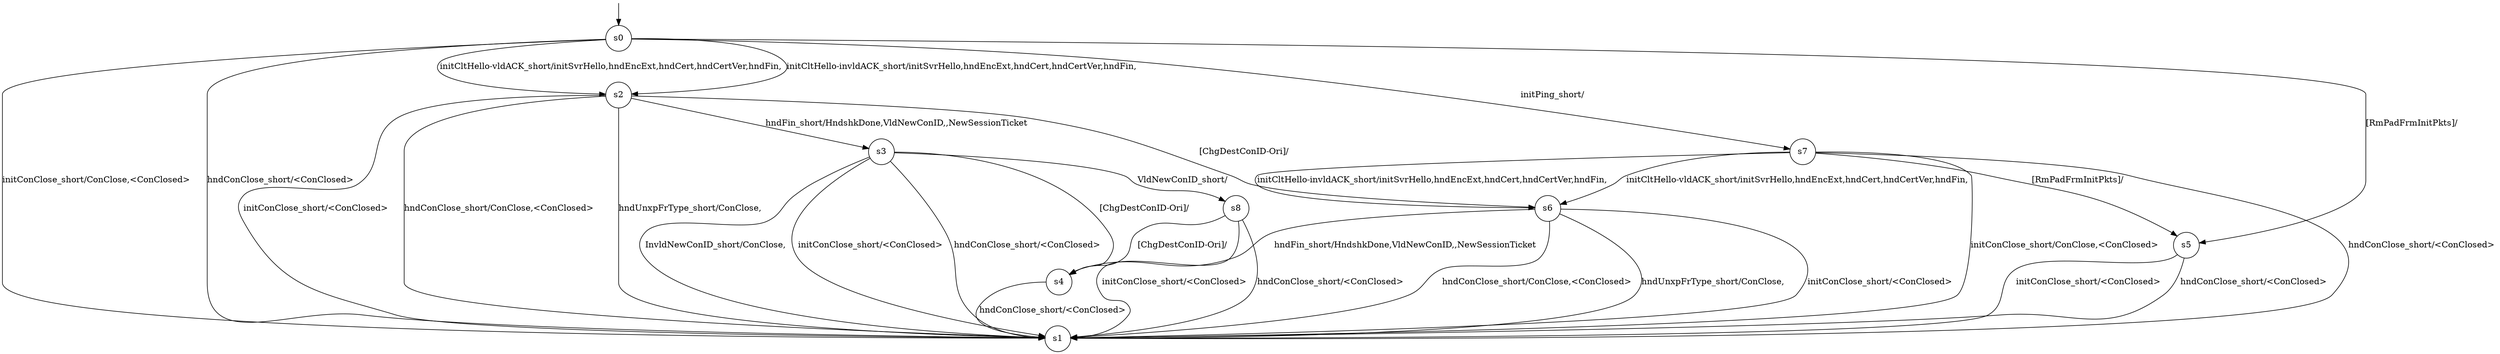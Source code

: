 digraph g {

s0 [shape="circle" label="s0"];
s1 [shape="circle" label="s1"];
s2 [shape="circle" label="s2"];
s3 [shape="circle" label="s3"];
s4 [shape="circle" label="s4"];
s5 [shape="circle" label="s5"];
s6 [shape="circle" label="s6"];
s7 [shape="circle" label="s7"];
s8 [shape="circle" label="s8"];
s0 -> s7 [label="initPing_short/ "];
s0 -> s1 [label="initConClose_short/ConClose,<ConClosed> "];
s0 -> s2 [label="initCltHello-vldACK_short/initSvrHello,hndEncExt,hndCert,hndCertVer,hndFin, "];
s0 -> s2 [label="initCltHello-invldACK_short/initSvrHello,hndEncExt,hndCert,hndCertVer,hndFin, "];
s0 -> s1 [label="hndConClose_short/<ConClosed> "];
s0 -> s5 [label="[RmPadFrmInitPkts]/ "];
s2 -> s1 [label="initConClose_short/<ConClosed> "];
s2 -> s3 [label="hndFin_short/HndshkDone,VldNewConID,,NewSessionTicket "];
s2 -> s1 [label="hndConClose_short/ConClose,<ConClosed> "];
s2 -> s1 [label="hndUnxpFrType_short/ConClose, "];
s2 -> s6 [label="[ChgDestConID-Ori]/ "];
s3 -> s1 [label="initConClose_short/<ConClosed> "];
s3 -> s1 [label="hndConClose_short/<ConClosed> "];
s3 -> s8 [label="VldNewConID_short/ "];
s3 -> s1 [label="InvldNewConID_short/ConClose, "];
s3 -> s4 [label="[ChgDestConID-Ori]/ "];
s4 -> s1 [label="hndConClose_short/<ConClosed> "];
s5 -> s1 [label="initConClose_short/<ConClosed> "];
s5 -> s1 [label="hndConClose_short/<ConClosed> "];
s6 -> s1 [label="initConClose_short/<ConClosed> "];
s6 -> s4 [label="hndFin_short/HndshkDone,VldNewConID,,NewSessionTicket "];
s6 -> s1 [label="hndConClose_short/ConClose,<ConClosed> "];
s6 -> s1 [label="hndUnxpFrType_short/ConClose, "];
s7 -> s1 [label="initConClose_short/ConClose,<ConClosed> "];
s7 -> s6 [label="initCltHello-vldACK_short/initSvrHello,hndEncExt,hndCert,hndCertVer,hndFin, "];
s7 -> s6 [label="initCltHello-invldACK_short/initSvrHello,hndEncExt,hndCert,hndCertVer,hndFin, "];
s7 -> s1 [label="hndConClose_short/<ConClosed> "];
s7 -> s5 [label="[RmPadFrmInitPkts]/ "];
s8 -> s1 [label="initConClose_short/<ConClosed> "];
s8 -> s1 [label="hndConClose_short/<ConClosed> "];
s8 -> s4 [label="[ChgDestConID-Ori]/ "];

__start0 [label="" shape="none" width="0" height="0"];
__start0 -> s0;

}
